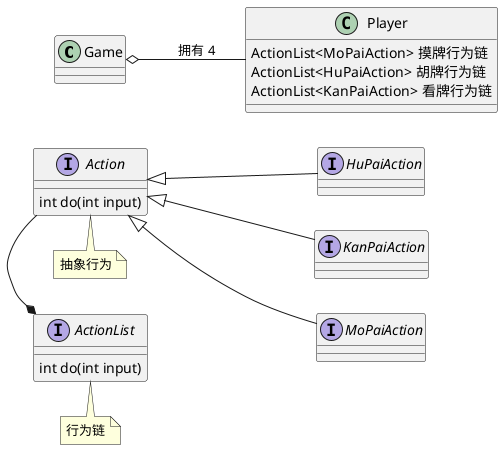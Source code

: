 @startuml
'https://plantuml.com/class-diagram
left to right direction

together {
    class Game
    class Player{
        ActionList<MoPaiAction> 摸牌行为链
        ActionList<HuPaiAction> 胡牌行为链
        ActionList<KanPaiAction> 看牌行为链
    }
    Game o-- Player:拥有 4
}
together {
    interface Action{
        int do(int input)
    }
    note top :  抽象行为

    interface ActionList{
        int do(int input)
    }
    note top :行为链

    ActionList *- Action
    interface MoPaiAction
    interface KanPaiAction
    interface HuPaiAction
    Action <|-- MoPaiAction
    Action <|-- KanPaiAction
    Action <|-- HuPaiAction
}

@enduml